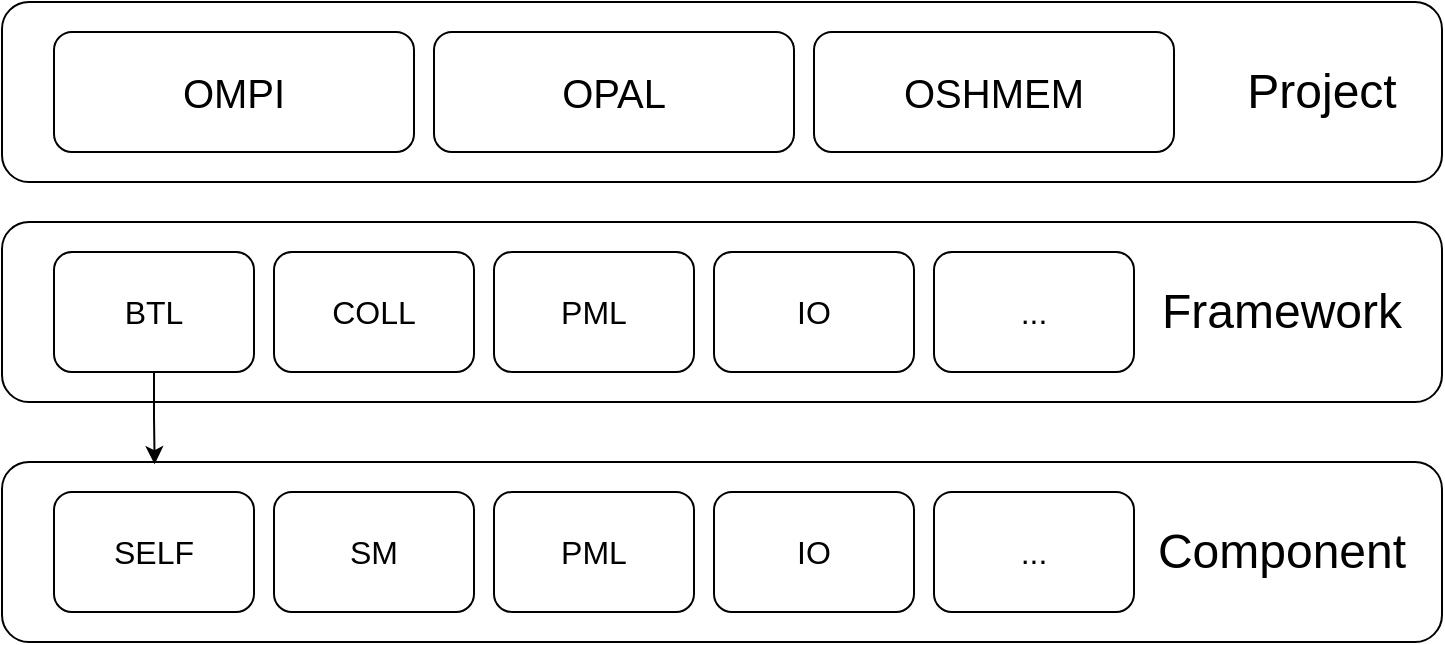 <mxfile version="28.2.2">
  <diagram name="第 1 页" id="wNidYjlRUk_YImZ4RDnf">
    <mxGraphModel dx="1403" dy="784" grid="1" gridSize="10" guides="1" tooltips="1" connect="1" arrows="1" fold="1" page="1" pageScale="1" pageWidth="827" pageHeight="1169" math="0" shadow="0">
      <root>
        <mxCell id="0" />
        <mxCell id="1" parent="0" />
        <mxCell id="UUYAaIaJkXPnobtH8tyP-1" value="&lt;blockquote style=&quot;margin: 0 0 0 40px; border: none; padding: 0px;&quot;&gt;&lt;blockquote style=&quot;margin: 0 0 0 40px; border: none; padding: 0px;&quot;&gt;&lt;blockquote style=&quot;margin: 0 0 0 40px; border: none; padding: 0px;&quot;&gt;&lt;blockquote style=&quot;margin: 0 0 0 40px; border: none; padding: 0px;&quot;&gt;&lt;blockquote style=&quot;margin: 0 0 0 40px; border: none; padding: 0px;&quot;&gt;&lt;blockquote style=&quot;margin: 0 0 0 40px; border: none; padding: 0px;&quot;&gt;&lt;blockquote style=&quot;margin: 0 0 0 40px; border: none; padding: 0px;&quot;&gt;&lt;blockquote style=&quot;margin: 0 0 0 40px; border: none; padding: 0px;&quot;&gt;&lt;blockquote style=&quot;margin: 0 0 0 40px; border: none; padding: 0px;&quot;&gt;&lt;blockquote style=&quot;margin: 0 0 0 40px; border: none; padding: 0px;&quot;&gt;&lt;blockquote style=&quot;margin: 0 0 0 40px; border: none; padding: 0px;&quot;&gt;&lt;blockquote style=&quot;margin: 0 0 0 40px; border: none; padding: 0px;&quot;&gt;&lt;blockquote style=&quot;margin: 0 0 0 40px; border: none; padding: 0px;&quot;&gt;&lt;blockquote style=&quot;margin: 0 0 0 40px; border: none; padding: 0px;&quot;&gt;&lt;blockquote style=&quot;margin: 0 0 0 40px; border: none; padding: 0px;&quot;&gt;&lt;div style=&quot;text-align: justify;&quot;&gt;&lt;span style=&quot;font-size: 24px; background-color: transparent; color: light-dark(rgb(0, 0, 0), rgb(255, 255, 255));&quot;&gt;Project&lt;/span&gt;&lt;/div&gt;&lt;/blockquote&gt;&lt;/blockquote&gt;&lt;/blockquote&gt;&lt;/blockquote&gt;&lt;/blockquote&gt;&lt;/blockquote&gt;&lt;/blockquote&gt;&lt;/blockquote&gt;&lt;/blockquote&gt;&lt;/blockquote&gt;&lt;/blockquote&gt;&lt;/blockquote&gt;&lt;/blockquote&gt;&lt;/blockquote&gt;&lt;/blockquote&gt;" style="rounded=1;whiteSpace=wrap;html=1;align=center;" vertex="1" parent="1">
          <mxGeometry x="54" y="20" width="720" height="90" as="geometry" />
        </mxCell>
        <mxCell id="UUYAaIaJkXPnobtH8tyP-2" value="OMPI" style="rounded=1;whiteSpace=wrap;html=1;fontSize=20;" vertex="1" parent="1">
          <mxGeometry x="80" y="35" width="180" height="60" as="geometry" />
        </mxCell>
        <mxCell id="UUYAaIaJkXPnobtH8tyP-4" value="OPAL" style="rounded=1;whiteSpace=wrap;html=1;fontSize=20;" vertex="1" parent="1">
          <mxGeometry x="270" y="35" width="180" height="60" as="geometry" />
        </mxCell>
        <mxCell id="UUYAaIaJkXPnobtH8tyP-5" value="OSHMEM" style="rounded=1;whiteSpace=wrap;html=1;fontSize=20;" vertex="1" parent="1">
          <mxGeometry x="460" y="35" width="180" height="60" as="geometry" />
        </mxCell>
        <mxCell id="UUYAaIaJkXPnobtH8tyP-7" value="&lt;blockquote style=&quot;margin: 0 0 0 40px; border: none; padding: 0px;&quot;&gt;&lt;blockquote style=&quot;margin: 0 0 0 40px; border: none; padding: 0px;&quot;&gt;&lt;blockquote style=&quot;margin: 0 0 0 40px; border: none; padding: 0px;&quot;&gt;&lt;blockquote style=&quot;margin: 0 0 0 40px; border: none; padding: 0px;&quot;&gt;&lt;blockquote style=&quot;margin: 0 0 0 40px; border: none; padding: 0px;&quot;&gt;&lt;blockquote style=&quot;margin: 0 0 0 40px; border: none; padding: 0px;&quot;&gt;&lt;blockquote style=&quot;margin: 0 0 0 40px; border: none; padding: 0px;&quot;&gt;&lt;blockquote style=&quot;margin: 0 0 0 40px; border: none; padding: 0px;&quot;&gt;&lt;blockquote style=&quot;margin: 0 0 0 40px; border: none; padding: 0px;&quot;&gt;&lt;blockquote style=&quot;margin: 0 0 0 40px; border: none; padding: 0px;&quot;&gt;&lt;blockquote style=&quot;margin: 0 0 0 40px; border: none; padding: 0px;&quot;&gt;&lt;blockquote style=&quot;margin: 0 0 0 40px; border: none; padding: 0px;&quot;&gt;&lt;blockquote style=&quot;margin: 0 0 0 40px; border: none; padding: 0px;&quot;&gt;&lt;blockquote style=&quot;margin: 0 0 0 40px; border: none; padding: 0px;&quot;&gt;&lt;div style=&quot;text-align: justify;&quot;&gt;&lt;span style=&quot;font-size: 24px; background-color: transparent; color: light-dark(rgb(0, 0, 0), rgb(255, 255, 255));&quot;&gt;Framework&lt;/span&gt;&lt;/div&gt;&lt;/blockquote&gt;&lt;/blockquote&gt;&lt;/blockquote&gt;&lt;/blockquote&gt;&lt;/blockquote&gt;&lt;/blockquote&gt;&lt;/blockquote&gt;&lt;/blockquote&gt;&lt;/blockquote&gt;&lt;/blockquote&gt;&lt;/blockquote&gt;&lt;/blockquote&gt;&lt;/blockquote&gt;&lt;/blockquote&gt;" style="rounded=1;whiteSpace=wrap;html=1;align=center;" vertex="1" parent="1">
          <mxGeometry x="54" y="130" width="720" height="90" as="geometry" />
        </mxCell>
        <mxCell id="UUYAaIaJkXPnobtH8tyP-8" value="BTL" style="rounded=1;whiteSpace=wrap;html=1;fontSize=16;" vertex="1" parent="1">
          <mxGeometry x="80" y="145" width="100" height="60" as="geometry" />
        </mxCell>
        <mxCell id="UUYAaIaJkXPnobtH8tyP-9" value="COLL" style="rounded=1;whiteSpace=wrap;html=1;fontSize=16;" vertex="1" parent="1">
          <mxGeometry x="190" y="145" width="100" height="60" as="geometry" />
        </mxCell>
        <mxCell id="UUYAaIaJkXPnobtH8tyP-10" value="PML" style="rounded=1;whiteSpace=wrap;html=1;fontSize=16;" vertex="1" parent="1">
          <mxGeometry x="300" y="145" width="100" height="60" as="geometry" />
        </mxCell>
        <mxCell id="UUYAaIaJkXPnobtH8tyP-11" value="IO" style="rounded=1;whiteSpace=wrap;html=1;fontSize=16;" vertex="1" parent="1">
          <mxGeometry x="410" y="145" width="100" height="60" as="geometry" />
        </mxCell>
        <mxCell id="UUYAaIaJkXPnobtH8tyP-12" value="..." style="rounded=1;whiteSpace=wrap;html=1;fontSize=16;" vertex="1" parent="1">
          <mxGeometry x="520" y="145" width="100" height="60" as="geometry" />
        </mxCell>
        <mxCell id="UUYAaIaJkXPnobtH8tyP-13" value="&lt;blockquote style=&quot;margin: 0 0 0 40px; border: none; padding: 0px;&quot;&gt;&lt;blockquote style=&quot;margin: 0 0 0 40px; border: none; padding: 0px;&quot;&gt;&lt;blockquote style=&quot;margin: 0 0 0 40px; border: none; padding: 0px;&quot;&gt;&lt;blockquote style=&quot;margin: 0 0 0 40px; border: none; padding: 0px;&quot;&gt;&lt;blockquote style=&quot;margin: 0 0 0 40px; border: none; padding: 0px;&quot;&gt;&lt;blockquote style=&quot;margin: 0 0 0 40px; border: none; padding: 0px;&quot;&gt;&lt;blockquote style=&quot;margin: 0 0 0 40px; border: none; padding: 0px;&quot;&gt;&lt;blockquote style=&quot;margin: 0 0 0 40px; border: none; padding: 0px;&quot;&gt;&lt;blockquote style=&quot;margin: 0 0 0 40px; border: none; padding: 0px;&quot;&gt;&lt;blockquote style=&quot;margin: 0 0 0 40px; border: none; padding: 0px;&quot;&gt;&lt;blockquote style=&quot;margin: 0 0 0 40px; border: none; padding: 0px;&quot;&gt;&lt;blockquote style=&quot;margin: 0 0 0 40px; border: none; padding: 0px;&quot;&gt;&lt;blockquote style=&quot;margin: 0 0 0 40px; border: none; padding: 0px;&quot;&gt;&lt;blockquote style=&quot;margin: 0 0 0 40px; border: none; padding: 0px;&quot;&gt;&lt;div style=&quot;text-align: justify;&quot;&gt;&lt;span style=&quot;font-size: 24px; background-color: transparent; color: light-dark(rgb(0, 0, 0), rgb(255, 255, 255));&quot;&gt;Component&lt;/span&gt;&lt;/div&gt;&lt;/blockquote&gt;&lt;/blockquote&gt;&lt;/blockquote&gt;&lt;/blockquote&gt;&lt;/blockquote&gt;&lt;/blockquote&gt;&lt;/blockquote&gt;&lt;/blockquote&gt;&lt;/blockquote&gt;&lt;/blockquote&gt;&lt;/blockquote&gt;&lt;/blockquote&gt;&lt;/blockquote&gt;&lt;/blockquote&gt;" style="rounded=1;whiteSpace=wrap;html=1;align=center;" vertex="1" parent="1">
          <mxGeometry x="54" y="250" width="720" height="90" as="geometry" />
        </mxCell>
        <mxCell id="UUYAaIaJkXPnobtH8tyP-14" style="edgeStyle=orthogonalEdgeStyle;rounded=0;orthogonalLoop=1;jettySize=auto;html=1;exitX=0.5;exitY=1;exitDx=0;exitDy=0;entryX=0.106;entryY=0.012;entryDx=0;entryDy=0;entryPerimeter=0;" edge="1" parent="1" source="UUYAaIaJkXPnobtH8tyP-8" target="UUYAaIaJkXPnobtH8tyP-13">
          <mxGeometry relative="1" as="geometry" />
        </mxCell>
        <mxCell id="UUYAaIaJkXPnobtH8tyP-16" value="SELF" style="rounded=1;whiteSpace=wrap;html=1;fontSize=16;" vertex="1" parent="1">
          <mxGeometry x="80" y="265" width="100" height="60" as="geometry" />
        </mxCell>
        <mxCell id="UUYAaIaJkXPnobtH8tyP-17" value="SM" style="rounded=1;whiteSpace=wrap;html=1;fontSize=16;" vertex="1" parent="1">
          <mxGeometry x="190" y="265" width="100" height="60" as="geometry" />
        </mxCell>
        <mxCell id="UUYAaIaJkXPnobtH8tyP-18" value="PML" style="rounded=1;whiteSpace=wrap;html=1;fontSize=16;" vertex="1" parent="1">
          <mxGeometry x="300" y="265" width="100" height="60" as="geometry" />
        </mxCell>
        <mxCell id="UUYAaIaJkXPnobtH8tyP-19" value="IO" style="rounded=1;whiteSpace=wrap;html=1;fontSize=16;" vertex="1" parent="1">
          <mxGeometry x="410" y="265" width="100" height="60" as="geometry" />
        </mxCell>
        <mxCell id="UUYAaIaJkXPnobtH8tyP-20" value="..." style="rounded=1;whiteSpace=wrap;html=1;fontSize=16;" vertex="1" parent="1">
          <mxGeometry x="520" y="265" width="100" height="60" as="geometry" />
        </mxCell>
      </root>
    </mxGraphModel>
  </diagram>
</mxfile>
